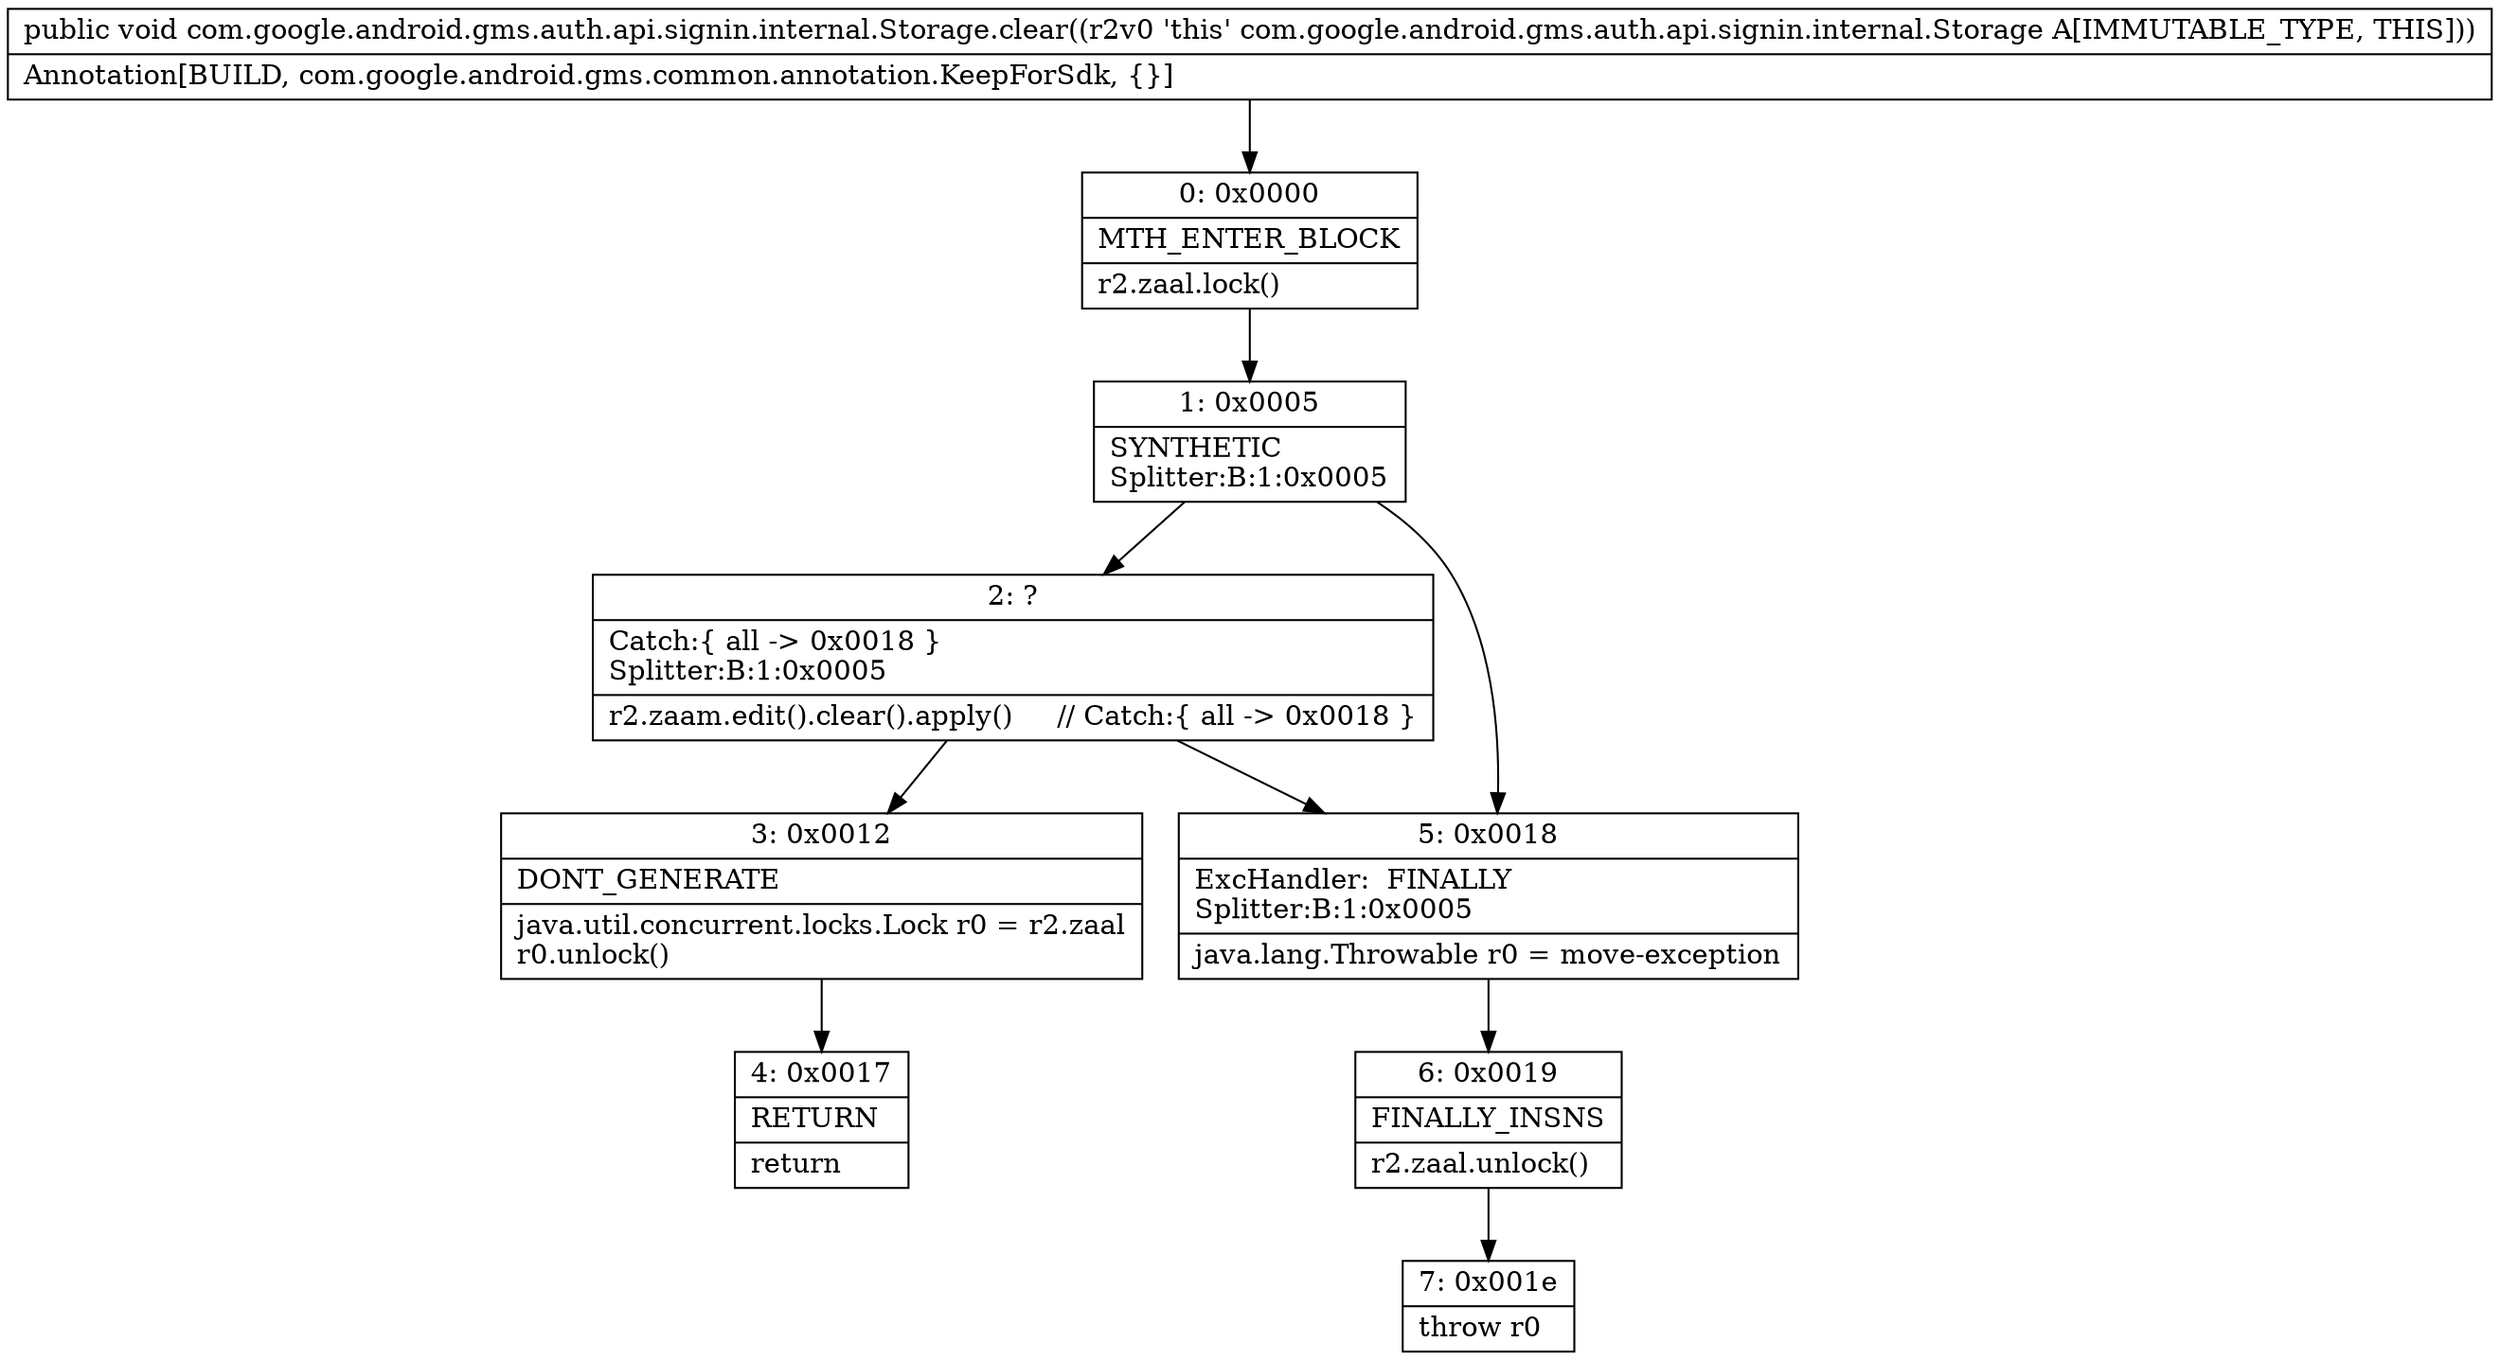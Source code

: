 digraph "CFG forcom.google.android.gms.auth.api.signin.internal.Storage.clear()V" {
Node_0 [shape=record,label="{0\:\ 0x0000|MTH_ENTER_BLOCK\l|r2.zaal.lock()\l}"];
Node_1 [shape=record,label="{1\:\ 0x0005|SYNTHETIC\lSplitter:B:1:0x0005\l}"];
Node_2 [shape=record,label="{2\:\ ?|Catch:\{ all \-\> 0x0018 \}\lSplitter:B:1:0x0005\l|r2.zaam.edit().clear().apply()     \/\/ Catch:\{ all \-\> 0x0018 \}\l}"];
Node_3 [shape=record,label="{3\:\ 0x0012|DONT_GENERATE\l|java.util.concurrent.locks.Lock r0 = r2.zaal\lr0.unlock()\l}"];
Node_4 [shape=record,label="{4\:\ 0x0017|RETURN\l|return\l}"];
Node_5 [shape=record,label="{5\:\ 0x0018|ExcHandler:  FINALLY\lSplitter:B:1:0x0005\l|java.lang.Throwable r0 = move\-exception\l}"];
Node_6 [shape=record,label="{6\:\ 0x0019|FINALLY_INSNS\l|r2.zaal.unlock()\l}"];
Node_7 [shape=record,label="{7\:\ 0x001e|throw r0\l}"];
MethodNode[shape=record,label="{public void com.google.android.gms.auth.api.signin.internal.Storage.clear((r2v0 'this' com.google.android.gms.auth.api.signin.internal.Storage A[IMMUTABLE_TYPE, THIS]))  | Annotation[BUILD, com.google.android.gms.common.annotation.KeepForSdk, \{\}]\l}"];
MethodNode -> Node_0;
Node_0 -> Node_1;
Node_1 -> Node_2;
Node_1 -> Node_5;
Node_2 -> Node_3;
Node_2 -> Node_5;
Node_3 -> Node_4;
Node_5 -> Node_6;
Node_6 -> Node_7;
}

